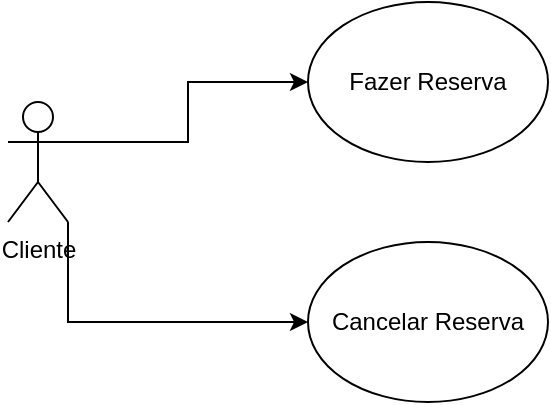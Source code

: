 <mxfile version="26.1.3" pages="5">
  <diagram name="Página-1" id="9FrSGExGUVzMsdCN9j4I">
    <mxGraphModel dx="1050" dy="557" grid="1" gridSize="10" guides="1" tooltips="1" connect="1" arrows="1" fold="1" page="1" pageScale="1" pageWidth="827" pageHeight="1169" math="0" shadow="0">
      <root>
        <mxCell id="0" />
        <mxCell id="1" parent="0" />
        <mxCell id="8HtGNMai3aZzCOLPq9Mz-9" style="edgeStyle=orthogonalEdgeStyle;rounded=0;orthogonalLoop=1;jettySize=auto;html=1;exitX=1;exitY=1;exitDx=0;exitDy=0;exitPerimeter=0;entryX=0;entryY=0.5;entryDx=0;entryDy=0;" edge="1" parent="1" source="8HtGNMai3aZzCOLPq9Mz-1" target="8HtGNMai3aZzCOLPq9Mz-4">
          <mxGeometry relative="1" as="geometry" />
        </mxCell>
        <mxCell id="8HtGNMai3aZzCOLPq9Mz-10" style="edgeStyle=orthogonalEdgeStyle;rounded=0;orthogonalLoop=1;jettySize=auto;html=1;exitX=1;exitY=0.333;exitDx=0;exitDy=0;exitPerimeter=0;entryX=0;entryY=0.5;entryDx=0;entryDy=0;" edge="1" parent="1" source="8HtGNMai3aZzCOLPq9Mz-1" target="8HtGNMai3aZzCOLPq9Mz-2">
          <mxGeometry relative="1" as="geometry" />
        </mxCell>
        <mxCell id="8HtGNMai3aZzCOLPq9Mz-1" value="Cliente&lt;div&gt;&lt;br&gt;&lt;/div&gt;" style="shape=umlActor;verticalLabelPosition=bottom;verticalAlign=top;html=1;outlineConnect=0;" vertex="1" parent="1">
          <mxGeometry x="50" y="200" width="30" height="60" as="geometry" />
        </mxCell>
        <mxCell id="8HtGNMai3aZzCOLPq9Mz-2" value="Fazer Reserva" style="ellipse;whiteSpace=wrap;html=1;" vertex="1" parent="1">
          <mxGeometry x="200" y="150" width="120" height="80" as="geometry" />
        </mxCell>
        <mxCell id="8HtGNMai3aZzCOLPq9Mz-4" value="Cancelar Reserva" style="ellipse;whiteSpace=wrap;html=1;" vertex="1" parent="1">
          <mxGeometry x="200" y="270" width="120" height="80" as="geometry" />
        </mxCell>
      </root>
    </mxGraphModel>
  </diagram>
  <diagram id="mRZeOKMliNjMao2ZcfI_" name="Página-2">
    <mxGraphModel dx="1050" dy="557" grid="1" gridSize="10" guides="1" tooltips="1" connect="1" arrows="1" fold="1" page="1" pageScale="1" pageWidth="827" pageHeight="1169" math="0" shadow="0">
      <root>
        <mxCell id="0" />
        <mxCell id="1" parent="0" />
        <mxCell id="qK0dxTyhT4rVOuuIRujE-1" value="Cliente" style="shape=umlActor;verticalLabelPosition=bottom;verticalAlign=top;html=1;outlineConnect=0;fillColor=#dae8fc;strokeColor=#6c8ebf;" vertex="1" parent="1">
          <mxGeometry x="80" y="210" width="40" height="80" as="geometry" />
        </mxCell>
        <mxCell id="qK0dxTyhT4rVOuuIRujE-2" value="&lt;font style=&quot;font-size: 16px;&quot;&gt;Checar Saldo&lt;/font&gt;" style="ellipse;whiteSpace=wrap;html=1;fillColor=#dae8fc;strokeColor=#6c8ebf;" vertex="1" parent="1">
          <mxGeometry x="260" y="90" width="120" height="60" as="geometry" />
        </mxCell>
        <mxCell id="qK0dxTyhT4rVOuuIRujE-3" value="&lt;font style=&quot;font-size: 15px;&quot;&gt;Depositar&lt;/font&gt;" style="ellipse;whiteSpace=wrap;html=1;fillColor=#dae8fc;strokeColor=#6c8ebf;" vertex="1" parent="1">
          <mxGeometry x="260" y="160" width="120" height="60" as="geometry" />
        </mxCell>
        <mxCell id="qK0dxTyhT4rVOuuIRujE-4" value="&lt;font style=&quot;font-size: 15px;&quot;&gt;Sacar&lt;/font&gt;" style="ellipse;whiteSpace=wrap;html=1;fillColor=#dae8fc;strokeColor=#6c8ebf;" vertex="1" parent="1">
          <mxGeometry x="260" y="230" width="120" height="60" as="geometry" />
        </mxCell>
        <mxCell id="qK0dxTyhT4rVOuuIRujE-5" value="&lt;font style=&quot;font-size: 15px;&quot;&gt;Transferir&lt;/font&gt;" style="ellipse;whiteSpace=wrap;html=1;fillColor=#dae8fc;strokeColor=#6c8ebf;" vertex="1" parent="1">
          <mxGeometry x="260" y="300" width="120" height="60" as="geometry" />
        </mxCell>
        <mxCell id="qK0dxTyhT4rVOuuIRujE-6" value="" style="endArrow=none;html=1;rounded=0;entryX=0.1;entryY=0.867;entryDx=0;entryDy=0;entryPerimeter=0;" edge="1" parent="1" target="qK0dxTyhT4rVOuuIRujE-2">
          <mxGeometry width="50" height="50" relative="1" as="geometry">
            <mxPoint x="130" y="240" as="sourcePoint" />
            <mxPoint x="240" y="170" as="targetPoint" />
          </mxGeometry>
        </mxCell>
        <mxCell id="qK0dxTyhT4rVOuuIRujE-7" value="" style="endArrow=none;html=1;rounded=0;entryX=-0.043;entryY=0.642;entryDx=0;entryDy=0;entryPerimeter=0;" edge="1" parent="1" target="qK0dxTyhT4rVOuuIRujE-3">
          <mxGeometry width="50" height="50" relative="1" as="geometry">
            <mxPoint x="130" y="250" as="sourcePoint" />
            <mxPoint x="240" y="230" as="targetPoint" />
          </mxGeometry>
        </mxCell>
        <mxCell id="qK0dxTyhT4rVOuuIRujE-8" value="" style="endArrow=none;html=1;rounded=0;entryX=-0.063;entryY=0.448;entryDx=0;entryDy=0;entryPerimeter=0;" edge="1" parent="1" target="qK0dxTyhT4rVOuuIRujE-4">
          <mxGeometry width="50" height="50" relative="1" as="geometry">
            <mxPoint x="130" y="260" as="sourcePoint" />
            <mxPoint x="180" y="210" as="targetPoint" />
          </mxGeometry>
        </mxCell>
        <mxCell id="qK0dxTyhT4rVOuuIRujE-9" value="" style="endArrow=none;html=1;rounded=0;entryX=0;entryY=0.333;entryDx=0;entryDy=0;entryPerimeter=0;" edge="1" parent="1" target="qK0dxTyhT4rVOuuIRujE-5">
          <mxGeometry width="50" height="50" relative="1" as="geometry">
            <mxPoint x="130" y="275" as="sourcePoint" />
            <mxPoint x="180" y="225" as="targetPoint" />
          </mxGeometry>
        </mxCell>
        <mxCell id="qK0dxTyhT4rVOuuIRujE-10" value="" style="endArrow=none;html=1;rounded=0;exitX=1.017;exitY=0.73;exitDx=0;exitDy=0;exitPerimeter=0;" edge="1" parent="1" source="qK0dxTyhT4rVOuuIRujE-2">
          <mxGeometry width="50" height="50" relative="1" as="geometry">
            <mxPoint x="450" y="340" as="sourcePoint" />
            <mxPoint x="520" y="310" as="targetPoint" />
          </mxGeometry>
        </mxCell>
        <mxCell id="qK0dxTyhT4rVOuuIRujE-11" value="Banco" style="shape=umlActor;verticalLabelPosition=bottom;verticalAlign=top;html=1;outlineConnect=0;fillColor=#dae8fc;strokeColor=#6c8ebf;" vertex="1" parent="1">
          <mxGeometry x="530" y="300" width="40" height="80" as="geometry" />
        </mxCell>
        <mxCell id="qK0dxTyhT4rVOuuIRujE-12" value="" style="endArrow=none;html=1;rounded=0;exitX=1.003;exitY=0.803;exitDx=0;exitDy=0;exitPerimeter=0;" edge="1" parent="1" source="qK0dxTyhT4rVOuuIRujE-3">
          <mxGeometry width="50" height="50" relative="1" as="geometry">
            <mxPoint x="410" y="320" as="sourcePoint" />
            <mxPoint x="520" y="320" as="targetPoint" />
          </mxGeometry>
        </mxCell>
        <mxCell id="qK0dxTyhT4rVOuuIRujE-13" value="" style="endArrow=none;html=1;rounded=0;exitX=1.03;exitY=0.677;exitDx=0;exitDy=0;exitPerimeter=0;" edge="1" parent="1" source="qK0dxTyhT4rVOuuIRujE-4">
          <mxGeometry width="50" height="50" relative="1" as="geometry">
            <mxPoint x="470" y="380" as="sourcePoint" />
            <mxPoint x="520" y="330" as="targetPoint" />
          </mxGeometry>
        </mxCell>
        <mxCell id="qK0dxTyhT4rVOuuIRujE-14" value="" style="endArrow=none;html=1;rounded=0;exitX=1.07;exitY=0.55;exitDx=0;exitDy=0;exitPerimeter=0;" edge="1" parent="1" source="qK0dxTyhT4rVOuuIRujE-5">
          <mxGeometry width="50" height="50" relative="1" as="geometry">
            <mxPoint x="410" y="320" as="sourcePoint" />
            <mxPoint x="520" y="340" as="targetPoint" />
          </mxGeometry>
        </mxCell>
        <mxCell id="qK0dxTyhT4rVOuuIRujE-15" value="&lt;font style=&quot;font-size: 15px;&quot;&gt;Manutenção&lt;/font&gt;" style="ellipse;whiteSpace=wrap;html=1;fillColor=#dae8fc;strokeColor=#6c8ebf;" vertex="1" parent="1">
          <mxGeometry x="260" y="400" width="120" height="60" as="geometry" />
        </mxCell>
        <mxCell id="qK0dxTyhT4rVOuuIRujE-16" value="&lt;font style=&quot;font-size: 15px;&quot;&gt;Reparo&lt;/font&gt;" style="ellipse;whiteSpace=wrap;html=1;fillColor=#dae8fc;strokeColor=#6c8ebf;" vertex="1" parent="1">
          <mxGeometry x="260" y="470" width="120" height="60" as="geometry" />
        </mxCell>
        <mxCell id="qK0dxTyhT4rVOuuIRujE-17" value="" style="endArrow=none;html=1;rounded=0;exitX=1.043;exitY=0.39;exitDx=0;exitDy=0;exitPerimeter=0;" edge="1" parent="1" source="qK0dxTyhT4rVOuuIRujE-15">
          <mxGeometry width="50" height="50" relative="1" as="geometry">
            <mxPoint x="400" y="410" as="sourcePoint" />
            <mxPoint x="520" y="350" as="targetPoint" />
          </mxGeometry>
        </mxCell>
        <mxCell id="qK0dxTyhT4rVOuuIRujE-18" value="" style="endArrow=none;html=1;rounded=0;exitX=1.037;exitY=0.317;exitDx=0;exitDy=0;exitPerimeter=0;" edge="1" parent="1" source="qK0dxTyhT4rVOuuIRujE-16">
          <mxGeometry width="50" height="50" relative="1" as="geometry">
            <mxPoint x="390" y="500" as="sourcePoint" />
            <mxPoint x="520" y="360" as="targetPoint" />
          </mxGeometry>
        </mxCell>
        <mxCell id="qK0dxTyhT4rVOuuIRujE-19" value="Técnico" style="shape=umlActor;verticalLabelPosition=bottom;verticalAlign=top;html=1;outlineConnect=0;fillColor=#dae8fc;strokeColor=#6c8ebf;" vertex="1" parent="1">
          <mxGeometry x="80" y="410" width="40" height="80" as="geometry" />
        </mxCell>
        <mxCell id="qK0dxTyhT4rVOuuIRujE-20" value="" style="endArrow=none;html=1;rounded=0;entryX=-0.03;entryY=0.657;entryDx=0;entryDy=0;entryPerimeter=0;" edge="1" parent="1" target="qK0dxTyhT4rVOuuIRujE-15">
          <mxGeometry width="50" height="50" relative="1" as="geometry">
            <mxPoint x="130" y="450" as="sourcePoint" />
            <mxPoint x="180" y="400" as="targetPoint" />
          </mxGeometry>
        </mxCell>
        <mxCell id="qK0dxTyhT4rVOuuIRujE-21" value="" style="endArrow=none;html=1;rounded=0;entryX=-0.037;entryY=0.317;entryDx=0;entryDy=0;entryPerimeter=0;" edge="1" parent="1" target="qK0dxTyhT4rVOuuIRujE-16">
          <mxGeometry width="50" height="50" relative="1" as="geometry">
            <mxPoint x="130" y="460" as="sourcePoint" />
            <mxPoint x="180" y="410" as="targetPoint" />
          </mxGeometry>
        </mxCell>
        <mxCell id="qK0dxTyhT4rVOuuIRujE-23" value="" style="rounded=0;whiteSpace=wrap;html=1;fillColor=none;" vertex="1" parent="1">
          <mxGeometry x="160" y="40" width="320" height="510" as="geometry" />
        </mxCell>
        <mxCell id="qK0dxTyhT4rVOuuIRujE-24" value="Sistema de Caixa Eletrônico" style="text;html=1;align=center;verticalAlign=middle;whiteSpace=wrap;rounded=0;fontSize=14;" vertex="1" parent="1">
          <mxGeometry x="220" y="40" width="200" height="30" as="geometry" />
        </mxCell>
      </root>
    </mxGraphModel>
  </diagram>
  <diagram id="rTdQq93VGSbdzRwb9qGO" name="Página-3">
    <mxGraphModel dx="1877" dy="2895" grid="1" gridSize="10" guides="1" tooltips="1" connect="1" arrows="1" fold="1" page="1" pageScale="1" pageWidth="827" pageHeight="1169" math="0" shadow="0">
      <root>
        <mxCell id="0" />
        <mxCell id="1" parent="0" />
        <mxCell id="icPS8NTpd52-NPd5R2-Y-1" value="Compra de Produtos" style="ellipse;whiteSpace=wrap;html=1;" parent="1" vertex="1">
          <mxGeometry x="220" y="-10" width="120" height="50" as="geometry" />
        </mxCell>
        <mxCell id="icPS8NTpd52-NPd5R2-Y-2" value="Lista/Dados de Clientes" style="ellipse;whiteSpace=wrap;html=1;" parent="1" vertex="1">
          <mxGeometry x="174" y="170" width="120" height="50" as="geometry" />
        </mxCell>
        <mxCell id="icPS8NTpd52-NPd5R2-Y-3" value="Consultar Registro de Vendas" style="ellipse;whiteSpace=wrap;html=1;" parent="1" vertex="1">
          <mxGeometry x="174" y="300" width="120" height="50" as="geometry" />
        </mxCell>
        <mxCell id="icPS8NTpd52-NPd5R2-Y-5" value="Fornecedores" style="ellipse;whiteSpace=wrap;html=1;" parent="1" vertex="1">
          <mxGeometry x="180" y="420" width="120" height="50" as="geometry" />
        </mxCell>
        <mxCell id="icPS8NTpd52-NPd5R2-Y-7" value="Cliente" style="shape=umlActor;verticalLabelPosition=bottom;verticalAlign=top;html=1;outlineConnect=0;" parent="1" vertex="1">
          <mxGeometry x="450" y="-120" width="30" height="60" as="geometry" />
        </mxCell>
        <mxCell id="icPS8NTpd52-NPd5R2-Y-8" value="Consultar Lista de Staff" style="ellipse;whiteSpace=wrap;html=1;" parent="1" vertex="1">
          <mxGeometry x="174" y="360" width="120" height="50" as="geometry" />
        </mxCell>
        <mxCell id="icPS8NTpd52-NPd5R2-Y-9" value="Atendente" style="shape=umlActor;verticalLabelPosition=bottom;verticalAlign=top;html=1;outlineConnect=0;" parent="1" vertex="1">
          <mxGeometry x="450" y="70" width="30" height="60" as="geometry" />
        </mxCell>
        <mxCell id="icPS8NTpd52-NPd5R2-Y-10" value="" style="endArrow=none;html=1;rounded=0;" parent="1" source="icPS8NTpd52-NPd5R2-Y-7" target="icPS8NTpd52-NPd5R2-Y-1" edge="1">
          <mxGeometry width="50" height="50" relative="1" as="geometry">
            <mxPoint x="380" y="320" as="sourcePoint" />
            <mxPoint x="430" y="270" as="targetPoint" />
          </mxGeometry>
        </mxCell>
        <mxCell id="icPS8NTpd52-NPd5R2-Y-11" value="" style="endArrow=none;html=1;rounded=0;" parent="1" source="icPS8NTpd52-NPd5R2-Y-2" target="icPS8NTpd52-NPd5R2-Y-9" edge="1">
          <mxGeometry width="50" height="50" relative="1" as="geometry">
            <mxPoint x="380" y="320" as="sourcePoint" />
            <mxPoint x="430" y="270" as="targetPoint" />
          </mxGeometry>
        </mxCell>
        <mxCell id="icPS8NTpd52-NPd5R2-Y-13" value="" style="endArrow=none;html=1;rounded=0;" parent="1" source="icPS8NTpd52-NPd5R2-Y-4" target="icPS8NTpd52-NPd5R2-Y-9" edge="1">
          <mxGeometry width="50" height="50" relative="1" as="geometry">
            <mxPoint x="380" y="320" as="sourcePoint" />
            <mxPoint x="320" y="230" as="targetPoint" />
          </mxGeometry>
        </mxCell>
        <mxCell id="icPS8NTpd52-NPd5R2-Y-15" value="Administrador" style="shape=umlActor;verticalLabelPosition=bottom;verticalAlign=top;html=1;outlineConnect=0;" parent="1" vertex="1">
          <mxGeometry x="20" y="370" width="30" height="60" as="geometry" />
        </mxCell>
        <mxCell id="icPS8NTpd52-NPd5R2-Y-17" value="" style="endArrow=none;html=1;rounded=0;" parent="1" source="icPS8NTpd52-NPd5R2-Y-4" target="icPS8NTpd52-NPd5R2-Y-15" edge="1">
          <mxGeometry width="50" height="50" relative="1" as="geometry">
            <mxPoint x="380" y="320" as="sourcePoint" />
            <mxPoint x="430" y="270" as="targetPoint" />
          </mxGeometry>
        </mxCell>
        <mxCell id="icPS8NTpd52-NPd5R2-Y-18" value="" style="endArrow=none;html=1;rounded=0;" parent="1" source="icPS8NTpd52-NPd5R2-Y-4" target="icPS8NTpd52-NPd5R2-Y-15" edge="1">
          <mxGeometry width="50" height="50" relative="1" as="geometry">
            <mxPoint x="380" y="320" as="sourcePoint" />
            <mxPoint x="430" y="270" as="targetPoint" />
          </mxGeometry>
        </mxCell>
        <mxCell id="icPS8NTpd52-NPd5R2-Y-19" value="" style="endArrow=none;html=1;rounded=0;" parent="1" source="icPS8NTpd52-NPd5R2-Y-3" target="icPS8NTpd52-NPd5R2-Y-15" edge="1">
          <mxGeometry width="50" height="50" relative="1" as="geometry">
            <mxPoint x="380" y="320" as="sourcePoint" />
            <mxPoint x="430" y="270" as="targetPoint" />
          </mxGeometry>
        </mxCell>
        <mxCell id="icPS8NTpd52-NPd5R2-Y-20" value="" style="endArrow=none;html=1;rounded=0;" parent="1" source="icPS8NTpd52-NPd5R2-Y-8" target="icPS8NTpd52-NPd5R2-Y-15" edge="1">
          <mxGeometry width="50" height="50" relative="1" as="geometry">
            <mxPoint x="380" y="320" as="sourcePoint" />
            <mxPoint x="430" y="270" as="targetPoint" />
          </mxGeometry>
        </mxCell>
        <mxCell id="icPS8NTpd52-NPd5R2-Y-21" value="" style="endArrow=none;html=1;rounded=0;" parent="1" source="icPS8NTpd52-NPd5R2-Y-5" target="icPS8NTpd52-NPd5R2-Y-15" edge="1">
          <mxGeometry width="50" height="50" relative="1" as="geometry">
            <mxPoint x="380" y="320" as="sourcePoint" />
            <mxPoint x="430" y="270" as="targetPoint" />
          </mxGeometry>
        </mxCell>
        <mxCell id="icPS8NTpd52-NPd5R2-Y-22" value="Histórico de Entrada/Saída" style="ellipse;whiteSpace=wrap;html=1;" parent="1" vertex="1">
          <mxGeometry x="180" y="480" width="120" height="50" as="geometry" />
        </mxCell>
        <mxCell id="icPS8NTpd52-NPd5R2-Y-23" value="" style="endArrow=none;html=1;rounded=0;" parent="1" source="icPS8NTpd52-NPd5R2-Y-22" target="icPS8NTpd52-NPd5R2-Y-15" edge="1">
          <mxGeometry width="50" height="50" relative="1" as="geometry">
            <mxPoint x="380" y="320" as="sourcePoint" />
            <mxPoint x="430" y="270" as="targetPoint" />
          </mxGeometry>
        </mxCell>
        <mxCell id="icPS8NTpd52-NPd5R2-Y-24" value="" style="endArrow=none;html=1;rounded=0;" parent="1" source="icPS8NTpd52-NPd5R2-Y-3" target="icPS8NTpd52-NPd5R2-Y-9" edge="1">
          <mxGeometry width="50" height="50" relative="1" as="geometry">
            <mxPoint x="380" y="320" as="sourcePoint" />
            <mxPoint x="430" y="270" as="targetPoint" />
          </mxGeometry>
        </mxCell>
        <mxCell id="icPS8NTpd52-NPd5R2-Y-25" value="Gerente" style="shape=umlActor;verticalLabelPosition=bottom;verticalAlign=top;html=1;outlineConnect=0;" parent="1" vertex="1">
          <mxGeometry x="500" y="370" width="30" height="60" as="geometry" />
        </mxCell>
        <mxCell id="icPS8NTpd52-NPd5R2-Y-26" value="Consultar Saldos" style="ellipse;whiteSpace=wrap;html=1;" parent="1" vertex="1">
          <mxGeometry x="180" y="540" width="120" height="50" as="geometry" />
        </mxCell>
        <mxCell id="icPS8NTpd52-NPd5R2-Y-27" value="" style="endArrow=none;html=1;rounded=0;" parent="1" source="icPS8NTpd52-NPd5R2-Y-26" target="icPS8NTpd52-NPd5R2-Y-15" edge="1">
          <mxGeometry width="50" height="50" relative="1" as="geometry">
            <mxPoint x="380" y="470" as="sourcePoint" />
            <mxPoint x="430" y="420" as="targetPoint" />
          </mxGeometry>
        </mxCell>
        <mxCell id="icPS8NTpd52-NPd5R2-Y-28" value="" style="endArrow=none;html=1;rounded=0;" parent="1" source="icPS8NTpd52-NPd5R2-Y-26" target="icPS8NTpd52-NPd5R2-Y-25" edge="1">
          <mxGeometry width="50" height="50" relative="1" as="geometry">
            <mxPoint x="380" y="470" as="sourcePoint" />
            <mxPoint x="430" y="420" as="targetPoint" />
          </mxGeometry>
        </mxCell>
        <mxCell id="icPS8NTpd52-NPd5R2-Y-29" value="" style="endArrow=none;html=1;rounded=0;" parent="1" source="icPS8NTpd52-NPd5R2-Y-22" target="icPS8NTpd52-NPd5R2-Y-25" edge="1">
          <mxGeometry width="50" height="50" relative="1" as="geometry">
            <mxPoint x="380" y="470" as="sourcePoint" />
            <mxPoint x="430" y="420" as="targetPoint" />
          </mxGeometry>
        </mxCell>
        <mxCell id="icPS8NTpd52-NPd5R2-Y-30" value="" style="endArrow=none;html=1;rounded=0;" parent="1" source="icPS8NTpd52-NPd5R2-Y-5" target="icPS8NTpd52-NPd5R2-Y-25" edge="1">
          <mxGeometry width="50" height="50" relative="1" as="geometry">
            <mxPoint x="380" y="470" as="sourcePoint" />
            <mxPoint x="430" y="420" as="targetPoint" />
          </mxGeometry>
        </mxCell>
        <mxCell id="icPS8NTpd52-NPd5R2-Y-31" value="" style="endArrow=none;html=1;rounded=0;" parent="1" source="icPS8NTpd52-NPd5R2-Y-8" target="icPS8NTpd52-NPd5R2-Y-25" edge="1">
          <mxGeometry width="50" height="50" relative="1" as="geometry">
            <mxPoint x="380" y="470" as="sourcePoint" />
            <mxPoint x="430" y="420" as="targetPoint" />
          </mxGeometry>
        </mxCell>
        <mxCell id="icPS8NTpd52-NPd5R2-Y-32" value="" style="endArrow=none;html=1;rounded=0;" parent="1" source="icPS8NTpd52-NPd5R2-Y-3" target="icPS8NTpd52-NPd5R2-Y-25" edge="1">
          <mxGeometry width="50" height="50" relative="1" as="geometry">
            <mxPoint x="380" y="470" as="sourcePoint" />
            <mxPoint x="430" y="420" as="targetPoint" />
          </mxGeometry>
        </mxCell>
        <mxCell id="icPS8NTpd52-NPd5R2-Y-33" value="" style="endArrow=none;html=1;rounded=0;" parent="1" source="icPS8NTpd52-NPd5R2-Y-4" target="icPS8NTpd52-NPd5R2-Y-25" edge="1">
          <mxGeometry width="50" height="50" relative="1" as="geometry">
            <mxPoint x="380" y="470" as="sourcePoint" />
            <mxPoint x="430" y="420" as="targetPoint" />
          </mxGeometry>
        </mxCell>
        <mxCell id="icPS8NTpd52-NPd5R2-Y-34" value="" style="endArrow=none;html=1;rounded=0;" parent="1" source="icPS8NTpd52-NPd5R2-Y-2" target="icPS8NTpd52-NPd5R2-Y-25" edge="1">
          <mxGeometry width="50" height="50" relative="1" as="geometry">
            <mxPoint x="380" y="470" as="sourcePoint" />
            <mxPoint x="430" y="420" as="targetPoint" />
          </mxGeometry>
        </mxCell>
        <mxCell id="icPS8NTpd52-NPd5R2-Y-35" value="Gerar Relatório" style="ellipse;whiteSpace=wrap;html=1;" parent="1" vertex="1">
          <mxGeometry x="670" y="535" width="120" height="50" as="geometry" />
        </mxCell>
        <mxCell id="icPS8NTpd52-NPd5R2-Y-36" value="" style="endArrow=none;html=1;rounded=0;" parent="1" source="icPS8NTpd52-NPd5R2-Y-35" target="icPS8NTpd52-NPd5R2-Y-25" edge="1">
          <mxGeometry width="50" height="50" relative="1" as="geometry">
            <mxPoint x="380" y="460" as="sourcePoint" />
            <mxPoint x="430" y="410" as="targetPoint" />
          </mxGeometry>
        </mxCell>
        <mxCell id="icPS8NTpd52-NPd5R2-Y-37" value="Requisição à Administração" style="ellipse;whiteSpace=wrap;html=1;" parent="1" vertex="1">
          <mxGeometry x="680" y="200" width="120" height="50" as="geometry" />
        </mxCell>
        <mxCell id="icPS8NTpd52-NPd5R2-Y-38" value="" style="endArrow=none;html=1;rounded=0;" parent="1" source="icPS8NTpd52-NPd5R2-Y-25" target="icPS8NTpd52-NPd5R2-Y-37" edge="1">
          <mxGeometry width="50" height="50" relative="1" as="geometry">
            <mxPoint x="380" y="380" as="sourcePoint" />
            <mxPoint x="430" y="330" as="targetPoint" />
          </mxGeometry>
        </mxCell>
        <mxCell id="icPS8NTpd52-NPd5R2-Y-39" value="" style="endArrow=none;html=1;rounded=0;" parent="1" source="icPS8NTpd52-NPd5R2-Y-9" target="icPS8NTpd52-NPd5R2-Y-37" edge="1">
          <mxGeometry width="50" height="50" relative="1" as="geometry">
            <mxPoint x="380" y="380" as="sourcePoint" />
            <mxPoint x="430" y="330" as="targetPoint" />
          </mxGeometry>
        </mxCell>
        <mxCell id="icPS8NTpd52-NPd5R2-Y-40" value="Gerar Declarações Financeiras" style="ellipse;whiteSpace=wrap;html=1;" parent="1" vertex="1">
          <mxGeometry x="680" y="470" width="120" height="50" as="geometry" />
        </mxCell>
        <mxCell id="icPS8NTpd52-NPd5R2-Y-43" value="Contador" style="shape=umlActor;verticalLabelPosition=bottom;verticalAlign=top;html=1;outlineConnect=0;" parent="1" vertex="1">
          <mxGeometry x="500" y="470" width="30" height="60" as="geometry" />
        </mxCell>
        <mxCell id="icPS8NTpd52-NPd5R2-Y-44" value="" style="endArrow=none;html=1;rounded=0;" parent="1" source="icPS8NTpd52-NPd5R2-Y-43" target="icPS8NTpd52-NPd5R2-Y-40" edge="1">
          <mxGeometry width="50" height="50" relative="1" as="geometry">
            <mxPoint x="420" y="410" as="sourcePoint" />
            <mxPoint x="470" y="360" as="targetPoint" />
          </mxGeometry>
        </mxCell>
        <mxCell id="icPS8NTpd52-NPd5R2-Y-45" value="" style="endArrow=none;html=1;rounded=0;" parent="1" source="icPS8NTpd52-NPd5R2-Y-43" target="icPS8NTpd52-NPd5R2-Y-26" edge="1">
          <mxGeometry width="50" height="50" relative="1" as="geometry">
            <mxPoint x="420" y="410" as="sourcePoint" />
            <mxPoint x="470" y="360" as="targetPoint" />
          </mxGeometry>
        </mxCell>
        <mxCell id="icPS8NTpd52-NPd5R2-Y-46" value="" style="endArrow=none;html=1;rounded=0;" parent="1" source="icPS8NTpd52-NPd5R2-Y-35" target="icPS8NTpd52-NPd5R2-Y-43" edge="1">
          <mxGeometry width="50" height="50" relative="1" as="geometry">
            <mxPoint x="420" y="410" as="sourcePoint" />
            <mxPoint x="470" y="360" as="targetPoint" />
          </mxGeometry>
        </mxCell>
        <mxCell id="icPS8NTpd52-NPd5R2-Y-47" value="" style="endArrow=none;html=1;rounded=0;" parent="1" source="icPS8NTpd52-NPd5R2-Y-43" target="icPS8NTpd52-NPd5R2-Y-22" edge="1">
          <mxGeometry width="50" height="50" relative="1" as="geometry">
            <mxPoint x="420" y="410" as="sourcePoint" />
            <mxPoint x="470" y="360" as="targetPoint" />
          </mxGeometry>
        </mxCell>
        <mxCell id="icPS8NTpd52-NPd5R2-Y-48" value="Registro de despesas Administrativas/Comerciais" style="ellipse;whiteSpace=wrap;html=1;" parent="1" vertex="1">
          <mxGeometry x="154" y="620" width="160" height="60" as="geometry" />
        </mxCell>
        <mxCell id="icPS8NTpd52-NPd5R2-Y-49" value="" style="endArrow=none;html=1;rounded=0;" parent="1" source="icPS8NTpd52-NPd5R2-Y-48" target="icPS8NTpd52-NPd5R2-Y-25" edge="1">
          <mxGeometry width="50" height="50" relative="1" as="geometry">
            <mxPoint x="420" y="410" as="sourcePoint" />
            <mxPoint x="470" y="360" as="targetPoint" />
          </mxGeometry>
        </mxCell>
        <mxCell id="icPS8NTpd52-NPd5R2-Y-50" value="" style="endArrow=none;html=1;rounded=0;" parent="1" source="icPS8NTpd52-NPd5R2-Y-43" target="icPS8NTpd52-NPd5R2-Y-48" edge="1">
          <mxGeometry width="50" height="50" relative="1" as="geometry">
            <mxPoint x="520" y="630" as="sourcePoint" />
            <mxPoint x="640" y="540" as="targetPoint" />
          </mxGeometry>
        </mxCell>
        <mxCell id="icPS8NTpd52-NPd5R2-Y-51" value="" style="endArrow=none;html=1;rounded=0;" parent="1" source="icPS8NTpd52-NPd5R2-Y-48" target="icPS8NTpd52-NPd5R2-Y-15" edge="1">
          <mxGeometry width="50" height="50" relative="1" as="geometry">
            <mxPoint x="420" y="410" as="sourcePoint" />
            <mxPoint x="470" y="360" as="targetPoint" />
          </mxGeometry>
        </mxCell>
        <mxCell id="icPS8NTpd52-NPd5R2-Y-52" value="Registro de Receita Médica" style="ellipse;whiteSpace=wrap;html=1;" parent="1" vertex="1">
          <mxGeometry x="550" y="-10" width="120" height="50" as="geometry" />
        </mxCell>
        <mxCell id="icPS8NTpd52-NPd5R2-Y-53" value="" style="endArrow=none;html=1;rounded=0;" parent="1" source="icPS8NTpd52-NPd5R2-Y-9" target="icPS8NTpd52-NPd5R2-Y-52" edge="1">
          <mxGeometry width="50" height="50" relative="1" as="geometry">
            <mxPoint x="420" y="130" as="sourcePoint" />
            <mxPoint x="470" y="80" as="targetPoint" />
          </mxGeometry>
        </mxCell>
        <mxCell id="icPS8NTpd52-NPd5R2-Y-54" value="" style="endArrow=none;html=1;rounded=0;" parent="1" source="icPS8NTpd52-NPd5R2-Y-52" target="icPS8NTpd52-NPd5R2-Y-7" edge="1">
          <mxGeometry width="50" height="50" relative="1" as="geometry">
            <mxPoint x="420" y="210" as="sourcePoint" />
            <mxPoint x="470" y="160" as="targetPoint" />
          </mxGeometry>
        </mxCell>
        <mxCell id="icPS8NTpd52-NPd5R2-Y-56" value="" style="endArrow=none;html=1;rounded=0;" parent="1" source="icPS8NTpd52-NPd5R2-Y-43" target="icPS8NTpd52-NPd5R2-Y-37" edge="1">
          <mxGeometry width="50" height="50" relative="1" as="geometry">
            <mxPoint x="450" y="470" as="sourcePoint" />
            <mxPoint x="500" y="420" as="targetPoint" />
          </mxGeometry>
        </mxCell>
        <mxCell id="icPS8NTpd52-NPd5R2-Y-4" value="Consultar Estoque" style="ellipse;whiteSpace=wrap;html=1;" parent="1" vertex="1">
          <mxGeometry x="170" y="240" width="120" height="50" as="geometry" />
        </mxCell>
        <mxCell id="icPS8NTpd52-NPd5R2-Y-58" value="Requisição à Gerencia" style="ellipse;whiteSpace=wrap;html=1;" parent="1" vertex="1">
          <mxGeometry x="50" y="210" width="120" height="50" as="geometry" />
        </mxCell>
        <mxCell id="icPS8NTpd52-NPd5R2-Y-59" value="" style="endArrow=none;html=1;rounded=0;" parent="1" source="icPS8NTpd52-NPd5R2-Y-58" target="icPS8NTpd52-NPd5R2-Y-15" edge="1">
          <mxGeometry width="50" height="50" relative="1" as="geometry">
            <mxPoint x="380" y="440" as="sourcePoint" />
            <mxPoint x="430" y="390" as="targetPoint" />
          </mxGeometry>
        </mxCell>
        <mxCell id="icPS8NTpd52-NPd5R2-Y-60" value="" style="endArrow=none;html=1;rounded=0;" parent="1" source="icPS8NTpd52-NPd5R2-Y-61" target="icPS8NTpd52-NPd5R2-Y-7" edge="1">
          <mxGeometry width="50" height="50" relative="1" as="geometry">
            <mxPoint x="480" y="-20" as="sourcePoint" />
            <mxPoint x="530" y="-70" as="targetPoint" />
          </mxGeometry>
        </mxCell>
        <mxCell id="icPS8NTpd52-NPd5R2-Y-61" value="Registro de Cliente" style="ellipse;whiteSpace=wrap;html=1;" parent="1" vertex="1">
          <mxGeometry x="405" y="-10" width="120" height="50" as="geometry" />
        </mxCell>
        <mxCell id="icPS8NTpd52-NPd5R2-Y-62" value="" style="endArrow=none;html=1;rounded=0;" parent="1" source="icPS8NTpd52-NPd5R2-Y-9" target="icPS8NTpd52-NPd5R2-Y-61" edge="1">
          <mxGeometry width="50" height="50" relative="1" as="geometry">
            <mxPoint x="470" y="60" as="sourcePoint" />
            <mxPoint x="520" y="10" as="targetPoint" />
          </mxGeometry>
        </mxCell>
        <mxCell id="icPS8NTpd52-NPd5R2-Y-63" value="Cliente" style="swimlane;fontStyle=1;align=center;verticalAlign=top;childLayout=stackLayout;horizontal=1;startSize=26;horizontalStack=0;resizeParent=1;resizeParentMax=0;resizeLast=0;collapsible=1;marginBottom=0;whiteSpace=wrap;html=1;" parent="1" vertex="1">
          <mxGeometry x="-380" y="-350" width="190" height="220" as="geometry" />
        </mxCell>
        <mxCell id="icPS8NTpd52-NPd5R2-Y-64" value="+ Nome: String&lt;div&gt;+ CPF: String&lt;/div&gt;&lt;div&gt;+ Email: String&lt;/div&gt;&lt;div&gt;+ Idade: Integer&lt;/div&gt;&lt;div&gt;+ Histórico String&lt;/div&gt;" style="text;strokeColor=none;fillColor=none;align=left;verticalAlign=top;spacingLeft=4;spacingRight=4;overflow=hidden;rotatable=0;points=[[0,0.5],[1,0.5]];portConstraint=eastwest;whiteSpace=wrap;html=1;" parent="icPS8NTpd52-NPd5R2-Y-63" vertex="1">
          <mxGeometry y="26" width="190" height="84" as="geometry" />
        </mxCell>
        <mxCell id="icPS8NTpd52-NPd5R2-Y-65" value="" style="line;strokeWidth=1;fillColor=none;align=left;verticalAlign=middle;spacingTop=-1;spacingLeft=3;spacingRight=3;rotatable=0;labelPosition=right;points=[];portConstraint=eastwest;strokeColor=inherit;" parent="icPS8NTpd52-NPd5R2-Y-63" vertex="1">
          <mxGeometry y="110" width="190" height="8" as="geometry" />
        </mxCell>
        <mxCell id="icPS8NTpd52-NPd5R2-Y-66" value="+ Registrar_Cliente&lt;div&gt;+ Consultar_Conta&lt;/div&gt;&lt;div&gt;+ Excluir_Conta&lt;/div&gt;&lt;div&gt;+ Editar_Contas&lt;/div&gt;&lt;div&gt;+ Registrar_Receita_Médica&lt;/div&gt;&lt;div&gt;+ Compra_de_Produto&lt;/div&gt;" style="text;strokeColor=none;fillColor=none;align=left;verticalAlign=top;spacingLeft=4;spacingRight=4;overflow=hidden;rotatable=0;points=[[0,0.5],[1,0.5]];portConstraint=eastwest;whiteSpace=wrap;html=1;" parent="icPS8NTpd52-NPd5R2-Y-63" vertex="1">
          <mxGeometry y="118" width="190" height="102" as="geometry" />
        </mxCell>
        <mxCell id="icPS8NTpd52-NPd5R2-Y-67" value="Requisição à Gerencia" style="ellipse;whiteSpace=wrap;html=1;" parent="1" vertex="1">
          <mxGeometry x="560" y="75" width="120" height="50" as="geometry" />
        </mxCell>
        <mxCell id="icPS8NTpd52-NPd5R2-Y-68" value="" style="endArrow=none;html=1;rounded=0;" parent="1" source="icPS8NTpd52-NPd5R2-Y-9" target="icPS8NTpd52-NPd5R2-Y-67" edge="1">
          <mxGeometry width="50" height="50" relative="1" as="geometry">
            <mxPoint x="480" y="320" as="sourcePoint" />
            <mxPoint x="530" y="270" as="targetPoint" />
          </mxGeometry>
        </mxCell>
        <mxCell id="icPS8NTpd52-NPd5R2-Y-69" value="Editar Conta" style="ellipse;whiteSpace=wrap;html=1;" parent="1" vertex="1">
          <mxGeometry x="560" y="-90" width="120" height="50" as="geometry" />
        </mxCell>
        <mxCell id="icPS8NTpd52-NPd5R2-Y-72" value="Excluir Conta" style="ellipse;whiteSpace=wrap;html=1;" parent="1" vertex="1">
          <mxGeometry x="560" y="-150" width="120" height="50" as="geometry" />
        </mxCell>
        <mxCell id="icPS8NTpd52-NPd5R2-Y-73" value="Consultar Conta" style="ellipse;whiteSpace=wrap;html=1;" parent="1" vertex="1">
          <mxGeometry x="560" y="-210" width="120" height="50" as="geometry" />
        </mxCell>
        <mxCell id="icPS8NTpd52-NPd5R2-Y-74" value="Registrar Produto" style="ellipse;whiteSpace=wrap;html=1;" parent="1" vertex="1">
          <mxGeometry x="670" y="130" width="120" height="50" as="geometry" />
        </mxCell>
        <mxCell id="icPS8NTpd52-NPd5R2-Y-75" value="" style="endArrow=none;html=1;rounded=0;" parent="1" source="icPS8NTpd52-NPd5R2-Y-74" target="icPS8NTpd52-NPd5R2-Y-25" edge="1">
          <mxGeometry width="50" height="50" relative="1" as="geometry">
            <mxPoint x="420" y="330" as="sourcePoint" />
            <mxPoint x="530" y="410" as="targetPoint" />
          </mxGeometry>
        </mxCell>
        <mxCell id="icPS8NTpd52-NPd5R2-Y-76" value="Registrar Entrada de Produto" style="ellipse;whiteSpace=wrap;html=1;" parent="1" vertex="1">
          <mxGeometry x="220" y="50" width="120" height="50" as="geometry" />
        </mxCell>
        <mxCell id="icPS8NTpd52-NPd5R2-Y-77" value="" style="endArrow=none;html=1;rounded=0;" parent="1" source="icPS8NTpd52-NPd5R2-Y-76" target="icPS8NTpd52-NPd5R2-Y-9" edge="1">
          <mxGeometry width="50" height="50" relative="1" as="geometry">
            <mxPoint x="420" y="180" as="sourcePoint" />
            <mxPoint x="470" y="130" as="targetPoint" />
          </mxGeometry>
        </mxCell>
        <mxCell id="icPS8NTpd52-NPd5R2-Y-78" value="" style="endArrow=none;html=1;rounded=0;" parent="1" source="icPS8NTpd52-NPd5R2-Y-69" target="icPS8NTpd52-NPd5R2-Y-7" edge="1">
          <mxGeometry width="50" height="50" relative="1" as="geometry">
            <mxPoint x="420" y="80" as="sourcePoint" />
            <mxPoint x="470" y="30" as="targetPoint" />
          </mxGeometry>
        </mxCell>
        <mxCell id="icPS8NTpd52-NPd5R2-Y-79" value="" style="endArrow=none;html=1;rounded=0;" parent="1" source="icPS8NTpd52-NPd5R2-Y-7" target="icPS8NTpd52-NPd5R2-Y-72" edge="1">
          <mxGeometry width="50" height="50" relative="1" as="geometry">
            <mxPoint x="420" y="80" as="sourcePoint" />
            <mxPoint x="470" y="30" as="targetPoint" />
          </mxGeometry>
        </mxCell>
        <mxCell id="icPS8NTpd52-NPd5R2-Y-80" value="" style="endArrow=none;html=1;rounded=0;" parent="1" source="icPS8NTpd52-NPd5R2-Y-7" target="icPS8NTpd52-NPd5R2-Y-73" edge="1">
          <mxGeometry width="50" height="50" relative="1" as="geometry">
            <mxPoint x="420" y="80" as="sourcePoint" />
            <mxPoint x="470" y="30" as="targetPoint" />
          </mxGeometry>
        </mxCell>
        <mxCell id="icPS8NTpd52-NPd5R2-Y-82" value="Registrar Diminuição de Staff" style="ellipse;whiteSpace=wrap;html=1;" parent="1" vertex="1">
          <mxGeometry x="780" y="400" width="120" height="50" as="geometry" />
        </mxCell>
        <mxCell id="icPS8NTpd52-NPd5R2-Y-83" value="Registrar Aumento de Staff" style="ellipse;whiteSpace=wrap;html=1;" parent="1" vertex="1">
          <mxGeometry x="780" y="280" width="120" height="50" as="geometry" />
        </mxCell>
        <mxCell id="icPS8NTpd52-NPd5R2-Y-84" value="Alterar Cargo de Staff" style="ellipse;whiteSpace=wrap;html=1;" parent="1" vertex="1">
          <mxGeometry x="780" y="340" width="120" height="50" as="geometry" />
        </mxCell>
        <mxCell id="icPS8NTpd52-NPd5R2-Y-85" value="" style="endArrow=none;html=1;rounded=0;" parent="1" source="icPS8NTpd52-NPd5R2-Y-25" target="icPS8NTpd52-NPd5R2-Y-83" edge="1">
          <mxGeometry width="50" height="50" relative="1" as="geometry">
            <mxPoint x="460" y="350" as="sourcePoint" />
            <mxPoint x="510" y="300" as="targetPoint" />
          </mxGeometry>
        </mxCell>
        <mxCell id="icPS8NTpd52-NPd5R2-Y-86" value="" style="endArrow=none;html=1;rounded=0;" parent="1" source="icPS8NTpd52-NPd5R2-Y-25" target="icPS8NTpd52-NPd5R2-Y-84" edge="1">
          <mxGeometry width="50" height="50" relative="1" as="geometry">
            <mxPoint x="460" y="350" as="sourcePoint" />
            <mxPoint x="510" y="300" as="targetPoint" />
          </mxGeometry>
        </mxCell>
        <mxCell id="icPS8NTpd52-NPd5R2-Y-87" value="" style="endArrow=none;html=1;rounded=0;" parent="1" source="icPS8NTpd52-NPd5R2-Y-25" target="icPS8NTpd52-NPd5R2-Y-82" edge="1">
          <mxGeometry width="50" height="50" relative="1" as="geometry">
            <mxPoint x="460" y="350" as="sourcePoint" />
            <mxPoint x="510" y="300" as="targetPoint" />
          </mxGeometry>
        </mxCell>
        <mxCell id="icPS8NTpd52-NPd5R2-Y-88" value="Staff" style="swimlane;fontStyle=1;align=center;verticalAlign=top;childLayout=stackLayout;horizontal=1;startSize=26;horizontalStack=0;resizeParent=1;resizeParentMax=0;resizeLast=0;collapsible=1;marginBottom=0;whiteSpace=wrap;html=1;" parent="1" vertex="1">
          <mxGeometry x="-65" y="-360" width="200" height="128" as="geometry" />
        </mxCell>
        <mxCell id="icPS8NTpd52-NPd5R2-Y-89" value="+ Nome: String&lt;div&gt;+ Cargo: String&lt;/div&gt;&lt;div&gt;+ Idade: Integer&lt;/div&gt;&lt;div&gt;+ Tempo_de_Serviço: Integer&lt;/div&gt;&lt;div&gt;+ Salário: Integer&lt;/div&gt;&lt;div&gt;+ Horário: Integer&lt;/div&gt;" style="text;strokeColor=none;fillColor=none;align=left;verticalAlign=top;spacingLeft=4;spacingRight=4;overflow=hidden;rotatable=0;points=[[0,0.5],[1,0.5]];portConstraint=eastwest;whiteSpace=wrap;html=1;" parent="icPS8NTpd52-NPd5R2-Y-88" vertex="1">
          <mxGeometry y="26" width="200" height="94" as="geometry" />
        </mxCell>
        <mxCell id="icPS8NTpd52-NPd5R2-Y-90" value="" style="line;strokeWidth=1;fillColor=none;align=left;verticalAlign=middle;spacingTop=-1;spacingLeft=3;spacingRight=3;rotatable=0;labelPosition=right;points=[];portConstraint=eastwest;strokeColor=inherit;" parent="icPS8NTpd52-NPd5R2-Y-88" vertex="1">
          <mxGeometry y="120" width="200" height="8" as="geometry" />
        </mxCell>
        <mxCell id="icPS8NTpd52-NPd5R2-Y-92" value="Atendente" style="swimlane;fontStyle=1;align=center;verticalAlign=top;childLayout=stackLayout;horizontal=1;startSize=26;horizontalStack=0;resizeParent=1;resizeParentMax=0;resizeLast=0;collapsible=1;marginBottom=0;whiteSpace=wrap;html=1;" parent="1" vertex="1">
          <mxGeometry x="-65" y="-207" width="230" height="164" as="geometry" />
        </mxCell>
        <mxCell id="icPS8NTpd52-NPd5R2-Y-94" value="" style="line;strokeWidth=1;fillColor=none;align=left;verticalAlign=middle;spacingTop=-1;spacingLeft=3;spacingRight=3;rotatable=0;labelPosition=right;points=[];portConstraint=eastwest;strokeColor=inherit;" parent="icPS8NTpd52-NPd5R2-Y-92" vertex="1">
          <mxGeometry y="26" width="230" height="8" as="geometry" />
        </mxCell>
        <mxCell id="icPS8NTpd52-NPd5R2-Y-95" value="+ Registrar_Entrade/Saída_de_Produto&lt;div&gt;+ Gerar Receita&lt;/div&gt;&lt;div&gt;+ Requisição_à_Gerencia&lt;/div&gt;&lt;div&gt;+ Lista/Dados_de_Clientes&lt;/div&gt;&lt;div&gt;+ Registro_de_Receita_Médica&lt;/div&gt;&lt;div&gt;+ Requisição_à_Administração&lt;/div&gt;&lt;div&gt;+ Consultar_Estoque&lt;/div&gt;&lt;div&gt;+ Consultar_Registro_de_Vendas&lt;/div&gt;" style="text;strokeColor=none;fillColor=none;align=left;verticalAlign=top;spacingLeft=4;spacingRight=4;overflow=hidden;rotatable=0;points=[[0,0.5],[1,0.5]];portConstraint=eastwest;whiteSpace=wrap;html=1;" parent="icPS8NTpd52-NPd5R2-Y-92" vertex="1">
          <mxGeometry y="34" width="230" height="130" as="geometry" />
        </mxCell>
        <mxCell id="FRZ8J7bqUd4oDaYcFOwZ-2" value="Registrar Saída de Produto" style="ellipse;whiteSpace=wrap;html=1;" vertex="1" parent="1">
          <mxGeometry x="190" y="110" width="120" height="50" as="geometry" />
        </mxCell>
        <mxCell id="FRZ8J7bqUd4oDaYcFOwZ-3" value="" style="endArrow=none;html=1;rounded=0;" edge="1" parent="1" source="FRZ8J7bqUd4oDaYcFOwZ-2" target="icPS8NTpd52-NPd5R2-Y-9">
          <mxGeometry width="50" height="50" relative="1" as="geometry">
            <mxPoint x="300" y="50" as="sourcePoint" />
            <mxPoint x="350" as="targetPoint" />
          </mxGeometry>
        </mxCell>
        <mxCell id="FRZ8J7bqUd4oDaYcFOwZ-6" style="edgeStyle=orthogonalEdgeStyle;rounded=0;orthogonalLoop=1;jettySize=auto;html=1;entryX=0.75;entryY=0;entryDx=0;entryDy=0;" edge="1" parent="1" source="icPS8NTpd52-NPd5R2-Y-89" target="icPS8NTpd52-NPd5R2-Y-92">
          <mxGeometry relative="1" as="geometry" />
        </mxCell>
        <mxCell id="FRZ8J7bqUd4oDaYcFOwZ-7" value="Lista de Registros" style="swimlane;fontStyle=1;align=center;verticalAlign=top;childLayout=stackLayout;horizontal=1;startSize=26;horizontalStack=0;resizeParent=1;resizeParentMax=0;resizeLast=0;collapsible=1;marginBottom=0;whiteSpace=wrap;html=1;" vertex="1" parent="1">
          <mxGeometry x="-466" y="-1330" width="160" height="134" as="geometry" />
        </mxCell>
        <mxCell id="FRZ8J7bqUd4oDaYcFOwZ-8" value="Usuários: Dictionary&lt;div&gt;&lt;br&gt;&lt;/div&gt;" style="text;strokeColor=none;fillColor=none;align=left;verticalAlign=top;spacingLeft=4;spacingRight=4;overflow=hidden;rotatable=0;points=[[0,0.5],[1,0.5]];portConstraint=eastwest;whiteSpace=wrap;html=1;" vertex="1" parent="FRZ8J7bqUd4oDaYcFOwZ-7">
          <mxGeometry y="26" width="160" height="74" as="geometry" />
        </mxCell>
        <mxCell id="FRZ8J7bqUd4oDaYcFOwZ-9" value="" style="line;strokeWidth=1;fillColor=none;align=left;verticalAlign=middle;spacingTop=-1;spacingLeft=3;spacingRight=3;rotatable=0;labelPosition=right;points=[];portConstraint=eastwest;strokeColor=inherit;" vertex="1" parent="FRZ8J7bqUd4oDaYcFOwZ-7">
          <mxGeometry y="100" width="160" height="8" as="geometry" />
        </mxCell>
        <mxCell id="FRZ8J7bqUd4oDaYcFOwZ-10" value="+ method(type): type" style="text;strokeColor=none;fillColor=none;align=left;verticalAlign=top;spacingLeft=4;spacingRight=4;overflow=hidden;rotatable=0;points=[[0,0.5],[1,0.5]];portConstraint=eastwest;whiteSpace=wrap;html=1;" vertex="1" parent="FRZ8J7bqUd4oDaYcFOwZ-7">
          <mxGeometry y="108" width="160" height="26" as="geometry" />
        </mxCell>
        <mxCell id="FRZ8J7bqUd4oDaYcFOwZ-11" value="Gerente" style="swimlane;fontStyle=1;align=center;verticalAlign=top;childLayout=stackLayout;horizontal=1;startSize=26;horizontalStack=0;resizeParent=1;resizeParentMax=0;resizeLast=0;collapsible=1;marginBottom=0;whiteSpace=wrap;html=1;" vertex="1" parent="1">
          <mxGeometry x="211" y="-442" width="203" height="310" as="geometry">
            <mxRectangle x="211" y="-358" width="80" height="30" as="alternateBounds" />
          </mxGeometry>
        </mxCell>
        <mxCell id="FRZ8J7bqUd4oDaYcFOwZ-13" value="" style="line;strokeWidth=1;fillColor=none;align=left;verticalAlign=middle;spacingTop=-1;spacingLeft=3;spacingRight=3;rotatable=0;labelPosition=right;points=[];portConstraint=eastwest;strokeColor=inherit;" vertex="1" parent="FRZ8J7bqUd4oDaYcFOwZ-11">
          <mxGeometry y="26" width="203" height="8" as="geometry" />
        </mxCell>
        <mxCell id="FRZ8J7bqUd4oDaYcFOwZ-14" value="+ Consultar_Estoque&lt;div&gt;+ Lista/Dados de Clientes&lt;/div&gt;&lt;div&gt;+ Consultar Estoque&lt;/div&gt;&lt;div&gt;+ Consultar Registro de Vendas&lt;/div&gt;&lt;div&gt;+ Consultar lista de Staff&lt;/div&gt;&lt;div&gt;+ Consultar Lista de Fornecedores&lt;/div&gt;&lt;div&gt;+ Histórico de Entrada/Saída&lt;/div&gt;&lt;div&gt;+ Consultar Saldo&lt;/div&gt;&lt;div&gt;+ Consultar Aumento de Staff&lt;/div&gt;&lt;div&gt;+ Alterar Cargo de Staff&lt;/div&gt;&lt;div&gt;+ Registrar Diminuição de Staff&lt;/div&gt;&lt;div&gt;&lt;br&gt;&lt;/div&gt;" style="text;strokeColor=none;fillColor=none;align=left;verticalAlign=top;spacingLeft=4;spacingRight=4;overflow=hidden;rotatable=0;points=[[0,0.5],[1,0.5]];portConstraint=eastwest;whiteSpace=wrap;html=1;" vertex="1" parent="FRZ8J7bqUd4oDaYcFOwZ-11">
          <mxGeometry y="34" width="203" height="276" as="geometry" />
        </mxCell>
        <mxCell id="FRZ8J7bqUd4oDaYcFOwZ-15" style="edgeStyle=orthogonalEdgeStyle;rounded=0;orthogonalLoop=1;jettySize=auto;html=1;entryX=0;entryY=0.5;entryDx=0;entryDy=0;" edge="1" parent="1" source="icPS8NTpd52-NPd5R2-Y-89" target="FRZ8J7bqUd4oDaYcFOwZ-11">
          <mxGeometry relative="1" as="geometry" />
        </mxCell>
      </root>
    </mxGraphModel>
  </diagram>
  <diagram id="kau82R-hW_YLA8-bTJEd" name="Atividade 1">
    <mxGraphModel dx="1050" dy="557" grid="1" gridSize="10" guides="1" tooltips="1" connect="1" arrows="1" fold="1" page="1" pageScale="1" pageWidth="827" pageHeight="1169" math="0" shadow="0">
      <root>
        <mxCell id="0" />
        <mxCell id="1" parent="0" />
        <mxCell id="bELsHzJxL77aVklpSeNP-1" value="Aluno" style="shape=umlActor;verticalLabelPosition=bottom;verticalAlign=top;html=1;outlineConnect=0;" vertex="1" parent="1">
          <mxGeometry x="80" y="160" width="30" height="60" as="geometry" />
        </mxCell>
        <mxCell id="bELsHzJxL77aVklpSeNP-2" value="Consultar Horários" style="ellipse;whiteSpace=wrap;html=1;" vertex="1" parent="1">
          <mxGeometry x="150" y="240" width="120" height="50" as="geometry" />
        </mxCell>
        <mxCell id="bELsHzJxL77aVklpSeNP-3" value="Realizar Matrícula" style="ellipse;whiteSpace=wrap;html=1;" vertex="1" parent="1">
          <mxGeometry x="150" y="120" width="120" height="50" as="geometry" />
        </mxCell>
        <mxCell id="bELsHzJxL77aVklpSeNP-4" value="Agendar Aulas" style="ellipse;whiteSpace=wrap;html=1;" vertex="1" parent="1">
          <mxGeometry x="150" y="180" width="120" height="50" as="geometry" />
        </mxCell>
        <mxCell id="bELsHzJxL77aVklpSeNP-5" value="instrutor" style="shape=umlActor;verticalLabelPosition=bottom;verticalAlign=top;html=1;outlineConnect=0;" vertex="1" parent="1">
          <mxGeometry x="370" y="160" width="30" height="60" as="geometry" />
        </mxCell>
        <mxCell id="bELsHzJxL77aVklpSeNP-6" value="Criar Treinos" style="ellipse;whiteSpace=wrap;html=1;" vertex="1" parent="1">
          <mxGeometry x="450" y="140" width="120" height="50" as="geometry" />
        </mxCell>
        <mxCell id="bELsHzJxL77aVklpSeNP-8" value="Registrar Frequência" style="ellipse;whiteSpace=wrap;html=1;" vertex="1" parent="1">
          <mxGeometry x="450" y="200" width="120" height="50" as="geometry" />
        </mxCell>
        <mxCell id="bELsHzJxL77aVklpSeNP-9" value="Gerenciar Pagamentos" style="ellipse;whiteSpace=wrap;html=1;" vertex="1" parent="1">
          <mxGeometry x="450" y="350" width="120" height="50" as="geometry" />
        </mxCell>
        <mxCell id="bELsHzJxL77aVklpSeNP-10" value="Gerente" style="shape=umlActor;verticalLabelPosition=bottom;verticalAlign=top;html=1;outlineConnect=0;" vertex="1" parent="1">
          <mxGeometry x="370" y="300" width="30" height="60" as="geometry" />
        </mxCell>
        <mxCell id="bELsHzJxL77aVklpSeNP-11" value="Gerenciar Planos" style="ellipse;whiteSpace=wrap;html=1;" vertex="1" parent="1">
          <mxGeometry x="450" y="290" width="120" height="50" as="geometry" />
        </mxCell>
        <mxCell id="bELsHzJxL77aVklpSeNP-12" value="" style="endArrow=none;html=1;rounded=0;" edge="1" parent="1" source="bELsHzJxL77aVklpSeNP-10" target="bELsHzJxL77aVklpSeNP-11">
          <mxGeometry width="50" height="50" relative="1" as="geometry">
            <mxPoint x="390" y="320" as="sourcePoint" />
            <mxPoint x="440" y="270" as="targetPoint" />
          </mxGeometry>
        </mxCell>
        <mxCell id="bELsHzJxL77aVklpSeNP-13" value="" style="endArrow=none;html=1;rounded=0;" edge="1" parent="1" source="bELsHzJxL77aVklpSeNP-10" target="bELsHzJxL77aVklpSeNP-9">
          <mxGeometry width="50" height="50" relative="1" as="geometry">
            <mxPoint x="390" y="320" as="sourcePoint" />
            <mxPoint x="440" y="270" as="targetPoint" />
          </mxGeometry>
        </mxCell>
        <mxCell id="bELsHzJxL77aVklpSeNP-14" value="" style="endArrow=none;html=1;rounded=0;" edge="1" parent="1" source="bELsHzJxL77aVklpSeNP-5" target="bELsHzJxL77aVklpSeNP-6">
          <mxGeometry width="50" height="50" relative="1" as="geometry">
            <mxPoint x="390" y="320" as="sourcePoint" />
            <mxPoint x="440" y="270" as="targetPoint" />
          </mxGeometry>
        </mxCell>
        <mxCell id="bELsHzJxL77aVklpSeNP-15" value="" style="endArrow=none;html=1;rounded=0;" edge="1" parent="1" source="bELsHzJxL77aVklpSeNP-5" target="bELsHzJxL77aVklpSeNP-8">
          <mxGeometry width="50" height="50" relative="1" as="geometry">
            <mxPoint x="390" y="320" as="sourcePoint" />
            <mxPoint x="440" y="270" as="targetPoint" />
          </mxGeometry>
        </mxCell>
        <mxCell id="bELsHzJxL77aVklpSeNP-16" value="" style="endArrow=none;html=1;rounded=0;" edge="1" parent="1" source="bELsHzJxL77aVklpSeNP-1" target="bELsHzJxL77aVklpSeNP-3">
          <mxGeometry width="50" height="50" relative="1" as="geometry">
            <mxPoint x="390" y="320" as="sourcePoint" />
            <mxPoint x="440" y="270" as="targetPoint" />
          </mxGeometry>
        </mxCell>
        <mxCell id="bELsHzJxL77aVklpSeNP-17" value="" style="endArrow=none;html=1;rounded=0;" edge="1" parent="1" source="bELsHzJxL77aVklpSeNP-1" target="bELsHzJxL77aVklpSeNP-4">
          <mxGeometry width="50" height="50" relative="1" as="geometry">
            <mxPoint x="390" y="320" as="sourcePoint" />
            <mxPoint x="440" y="270" as="targetPoint" />
          </mxGeometry>
        </mxCell>
        <mxCell id="bELsHzJxL77aVklpSeNP-18" value="" style="endArrow=none;html=1;rounded=0;" edge="1" parent="1" source="bELsHzJxL77aVklpSeNP-1" target="bELsHzJxL77aVklpSeNP-2">
          <mxGeometry width="50" height="50" relative="1" as="geometry">
            <mxPoint x="390" y="320" as="sourcePoint" />
            <mxPoint x="440" y="270" as="targetPoint" />
          </mxGeometry>
        </mxCell>
        <mxCell id="bELsHzJxL77aVklpSeNP-19" value="Aluno" style="swimlane;fontStyle=1;align=center;verticalAlign=top;childLayout=stackLayout;horizontal=1;startSize=30;horizontalStack=0;resizeParent=1;resizeParentMax=0;resizeLast=0;collapsible=1;marginBottom=0;whiteSpace=wrap;html=1;" vertex="1" parent="1">
          <mxGeometry x="40" y="420" width="160" height="140" as="geometry" />
        </mxCell>
        <mxCell id="bELsHzJxL77aVklpSeNP-20" value="+ Matrícula: Integer&lt;div&gt;&lt;span style=&quot;background-color: transparent; color: light-dark(rgb(0, 0, 0), rgb(255, 255, 255));&quot;&gt;+ Nome: String&lt;/span&gt;&lt;/div&gt;" style="text;strokeColor=none;fillColor=none;align=left;verticalAlign=top;spacingLeft=4;spacingRight=4;overflow=hidden;rotatable=0;points=[[0,0.5],[1,0.5]];portConstraint=eastwest;whiteSpace=wrap;html=1;" vertex="1" parent="bELsHzJxL77aVklpSeNP-19">
          <mxGeometry y="30" width="160" height="44" as="geometry" />
        </mxCell>
        <mxCell id="bELsHzJxL77aVklpSeNP-21" value="" style="line;strokeWidth=1;fillColor=none;align=left;verticalAlign=middle;spacingTop=-1;spacingLeft=3;spacingRight=3;rotatable=0;labelPosition=right;points=[];portConstraint=eastwest;strokeColor=inherit;" vertex="1" parent="bELsHzJxL77aVklpSeNP-19">
          <mxGeometry y="74" width="160" height="8" as="geometry" />
        </mxCell>
        <mxCell id="bELsHzJxL77aVklpSeNP-22" value="+ Realizar_Matrícula&lt;div&gt;+ Agendar_Aulas&lt;/div&gt;&lt;div&gt;+ Consultar_Horários&lt;/div&gt;" style="text;strokeColor=none;fillColor=none;align=left;verticalAlign=top;spacingLeft=4;spacingRight=4;overflow=hidden;rotatable=0;points=[[0,0.5],[1,0.5]];portConstraint=eastwest;whiteSpace=wrap;html=1;" vertex="1" parent="bELsHzJxL77aVklpSeNP-19">
          <mxGeometry y="82" width="160" height="58" as="geometry" />
        </mxCell>
        <mxCell id="bELsHzJxL77aVklpSeNP-25" value="Treino" style="swimlane;fontStyle=1;align=center;verticalAlign=top;childLayout=stackLayout;horizontal=1;startSize=26;horizontalStack=0;resizeParent=1;resizeParentMax=0;resizeLast=0;collapsible=1;marginBottom=0;whiteSpace=wrap;html=1;" vertex="1" parent="1">
          <mxGeometry x="230" y="420" width="160" height="68" as="geometry" />
        </mxCell>
        <mxCell id="bELsHzJxL77aVklpSeNP-26" value="+ ID: Integer&lt;div&gt;+ Tipo: String&lt;/div&gt;&lt;div&gt;&lt;br&gt;&lt;/div&gt;" style="text;strokeColor=none;fillColor=none;align=left;verticalAlign=top;spacingLeft=4;spacingRight=4;overflow=hidden;rotatable=0;points=[[0,0.5],[1,0.5]];portConstraint=eastwest;whiteSpace=wrap;html=1;" vertex="1" parent="bELsHzJxL77aVklpSeNP-25">
          <mxGeometry y="26" width="160" height="34" as="geometry" />
        </mxCell>
        <mxCell id="bELsHzJxL77aVklpSeNP-27" value="" style="line;strokeWidth=1;fillColor=none;align=left;verticalAlign=middle;spacingTop=-1;spacingLeft=3;spacingRight=3;rotatable=0;labelPosition=right;points=[];portConstraint=eastwest;strokeColor=inherit;" vertex="1" parent="bELsHzJxL77aVklpSeNP-25">
          <mxGeometry y="60" width="160" height="8" as="geometry" />
        </mxCell>
        <mxCell id="bELsHzJxL77aVklpSeNP-29" style="edgeStyle=orthogonalEdgeStyle;rounded=0;orthogonalLoop=1;jettySize=auto;html=1;exitX=1;exitY=0.5;exitDx=0;exitDy=0;entryX=0;entryY=0.5;entryDx=0;entryDy=0;" edge="1" parent="1" source="bELsHzJxL77aVklpSeNP-22" target="bELsHzJxL77aVklpSeNP-26">
          <mxGeometry relative="1" as="geometry" />
        </mxCell>
        <mxCell id="bELsHzJxL77aVklpSeNP-30" value="Matrícula" style="swimlane;fontStyle=1;align=center;verticalAlign=top;childLayout=stackLayout;horizontal=1;startSize=26;horizontalStack=0;resizeParent=1;resizeParentMax=0;resizeLast=0;collapsible=1;marginBottom=0;whiteSpace=wrap;html=1;" vertex="1" parent="1">
          <mxGeometry x="240" y="510" width="160" height="68" as="geometry" />
        </mxCell>
        <mxCell id="bELsHzJxL77aVklpSeNP-31" value="+ DataInicio: String&lt;div&gt;+ Plano: String&lt;/div&gt;" style="text;strokeColor=none;fillColor=none;align=left;verticalAlign=top;spacingLeft=4;spacingRight=4;overflow=hidden;rotatable=0;points=[[0,0.5],[1,0.5]];portConstraint=eastwest;whiteSpace=wrap;html=1;" vertex="1" parent="bELsHzJxL77aVklpSeNP-30">
          <mxGeometry y="26" width="160" height="34" as="geometry" />
        </mxCell>
        <mxCell id="bELsHzJxL77aVklpSeNP-32" value="" style="line;strokeWidth=1;fillColor=none;align=left;verticalAlign=middle;spacingTop=-1;spacingLeft=3;spacingRight=3;rotatable=0;labelPosition=right;points=[];portConstraint=eastwest;strokeColor=inherit;" vertex="1" parent="bELsHzJxL77aVklpSeNP-30">
          <mxGeometry y="60" width="160" height="8" as="geometry" />
        </mxCell>
        <mxCell id="bELsHzJxL77aVklpSeNP-34" style="edgeStyle=orthogonalEdgeStyle;rounded=0;orthogonalLoop=1;jettySize=auto;html=1;exitX=1;exitY=0.5;exitDx=0;exitDy=0;entryX=0;entryY=0.5;entryDx=0;entryDy=0;" edge="1" parent="1" source="bELsHzJxL77aVklpSeNP-22" target="bELsHzJxL77aVklpSeNP-31">
          <mxGeometry relative="1" as="geometry" />
        </mxCell>
      </root>
    </mxGraphModel>
  </diagram>
  <diagram id="pbpejE_qv0X76r7USj_N" name="Atividade 2">
    <mxGraphModel dx="1050" dy="557" grid="1" gridSize="10" guides="1" tooltips="1" connect="1" arrows="1" fold="1" page="1" pageScale="1" pageWidth="827" pageHeight="1169" math="0" shadow="0">
      <root>
        <mxCell id="0" />
        <mxCell id="1" parent="0" />
        <mxCell id="JGlVigJawLS0alqpwKs9-1" value="Cliente" style="shape=umlActor;verticalLabelPosition=bottom;verticalAlign=top;html=1;" vertex="1" parent="1">
          <mxGeometry x="70" y="205" width="30" height="60" as="geometry" />
        </mxCell>
        <mxCell id="JGlVigJawLS0alqpwKs9-2" value="Criar Chamada" style="ellipse;whiteSpace=wrap;html=1;" vertex="1" parent="1">
          <mxGeometry x="190" y="90" width="120" height="50" as="geometry" />
        </mxCell>
        <mxCell id="JGlVigJawLS0alqpwKs9-3" value="Gerar Relatório" style="ellipse;whiteSpace=wrap;html=1;" vertex="1" parent="1">
          <mxGeometry x="500" y="150" width="120" height="50" as="geometry" />
        </mxCell>
        <mxCell id="JGlVigJawLS0alqpwKs9-4" value="Atualizar Chamada" style="ellipse;whiteSpace=wrap;html=1;" vertex="1" parent="1">
          <mxGeometry x="190" y="300" width="120" height="50" as="geometry" />
        </mxCell>
        <mxCell id="JGlVigJawLS0alqpwKs9-5" value="Resolver Chamada" style="ellipse;whiteSpace=wrap;html=1;" vertex="1" parent="1">
          <mxGeometry x="190" y="240" width="120" height="50" as="geometry" />
        </mxCell>
        <mxCell id="JGlVigJawLS0alqpwKs9-6" value="Acompanhar Chamada" style="ellipse;whiteSpace=wrap;html=1;" vertex="1" parent="1">
          <mxGeometry x="190" y="150" width="120" height="50" as="geometry" />
        </mxCell>
        <mxCell id="JGlVigJawLS0alqpwKs9-7" value="" style="endArrow=none;html=1;rounded=0;" edge="1" parent="1" source="JGlVigJawLS0alqpwKs9-1" target="JGlVigJawLS0alqpwKs9-2">
          <mxGeometry width="50" height="50" relative="1" as="geometry">
            <mxPoint x="390" y="320" as="sourcePoint" />
            <mxPoint x="440" y="270" as="targetPoint" />
          </mxGeometry>
        </mxCell>
        <mxCell id="JGlVigJawLS0alqpwKs9-12" value="Tecnico" style="shape=umlActor;verticalLabelPosition=bottom;verticalAlign=top;html=1;outlineConnect=0;" vertex="1" parent="1">
          <mxGeometry x="399" y="205" width="30" height="60" as="geometry" />
        </mxCell>
        <mxCell id="JGlVigJawLS0alqpwKs9-13" value="" style="endArrow=none;html=1;rounded=0;" edge="1" parent="1" source="JGlVigJawLS0alqpwKs9-5" target="JGlVigJawLS0alqpwKs9-12">
          <mxGeometry width="50" height="50" relative="1" as="geometry">
            <mxPoint x="390" y="320" as="sourcePoint" />
            <mxPoint x="440" y="270" as="targetPoint" />
          </mxGeometry>
        </mxCell>
        <mxCell id="JGlVigJawLS0alqpwKs9-14" value="" style="endArrow=none;html=1;rounded=0;" edge="1" parent="1" source="JGlVigJawLS0alqpwKs9-4" target="JGlVigJawLS0alqpwKs9-12">
          <mxGeometry width="50" height="50" relative="1" as="geometry">
            <mxPoint x="390" y="320" as="sourcePoint" />
            <mxPoint x="440" y="270" as="targetPoint" />
          </mxGeometry>
        </mxCell>
        <mxCell id="JGlVigJawLS0alqpwKs9-15" value="Atribuir Tarefa" style="ellipse;whiteSpace=wrap;html=1;" vertex="1" parent="1">
          <mxGeometry x="500" y="215" width="120" height="50" as="geometry" />
        </mxCell>
        <mxCell id="JGlVigJawLS0alqpwKs9-16" value="Gestor" style="shape=umlActor;verticalLabelPosition=bottom;verticalAlign=top;html=1;outlineConnect=0;" vertex="1" parent="1">
          <mxGeometry x="690" y="170" width="30" height="60" as="geometry" />
        </mxCell>
        <mxCell id="JGlVigJawLS0alqpwKs9-17" value="" style="endArrow=none;html=1;rounded=0;" edge="1" parent="1" source="JGlVigJawLS0alqpwKs9-3" target="JGlVigJawLS0alqpwKs9-16">
          <mxGeometry width="50" height="50" relative="1" as="geometry">
            <mxPoint x="390" y="320" as="sourcePoint" />
            <mxPoint x="440" y="270" as="targetPoint" />
          </mxGeometry>
        </mxCell>
        <mxCell id="JGlVigJawLS0alqpwKs9-18" value="" style="endArrow=none;html=1;rounded=0;" edge="1" parent="1" source="JGlVigJawLS0alqpwKs9-15" target="JGlVigJawLS0alqpwKs9-16">
          <mxGeometry width="50" height="50" relative="1" as="geometry">
            <mxPoint x="390" y="320" as="sourcePoint" />
            <mxPoint x="440" y="270" as="targetPoint" />
          </mxGeometry>
        </mxCell>
        <mxCell id="JGlVigJawLS0alqpwKs9-19" value="Cliente" style="swimlane;fontStyle=1;align=center;verticalAlign=top;childLayout=stackLayout;horizontal=1;startSize=26;horizontalStack=0;resizeParent=1;resizeParentMax=0;resizeLast=0;collapsible=1;marginBottom=0;whiteSpace=wrap;html=1;" vertex="1" parent="1">
          <mxGeometry x="30" y="390" width="160" height="138" as="geometry" />
        </mxCell>
        <mxCell id="JGlVigJawLS0alqpwKs9-20" value="+ ID: Integer&lt;div&gt;+ Nome: String&lt;/div&gt;" style="text;strokeColor=none;fillColor=none;align=left;verticalAlign=top;spacingLeft=4;spacingRight=4;overflow=hidden;rotatable=0;points=[[0,0.5],[1,0.5]];portConstraint=eastwest;whiteSpace=wrap;html=1;" vertex="1" parent="JGlVigJawLS0alqpwKs9-19">
          <mxGeometry y="26" width="160" height="44" as="geometry" />
        </mxCell>
        <mxCell id="JGlVigJawLS0alqpwKs9-21" value="" style="line;strokeWidth=1;fillColor=none;align=left;verticalAlign=middle;spacingTop=-1;spacingLeft=3;spacingRight=3;rotatable=0;labelPosition=right;points=[];portConstraint=eastwest;strokeColor=inherit;" vertex="1" parent="JGlVigJawLS0alqpwKs9-19">
          <mxGeometry y="70" width="160" height="8" as="geometry" />
        </mxCell>
        <mxCell id="JGlVigJawLS0alqpwKs9-22" value="+ Criar_Chamada&lt;div&gt;+ Acompanhar_Chamada&lt;/div&gt;" style="text;strokeColor=none;fillColor=none;align=left;verticalAlign=top;spacingLeft=4;spacingRight=4;overflow=hidden;rotatable=0;points=[[0,0.5],[1,0.5]];portConstraint=eastwest;whiteSpace=wrap;html=1;" vertex="1" parent="JGlVigJawLS0alqpwKs9-19">
          <mxGeometry y="78" width="160" height="60" as="geometry" />
        </mxCell>
        <mxCell id="JGlVigJawLS0alqpwKs9-27" value="Tecnico" style="swimlane;fontStyle=1;align=center;verticalAlign=top;childLayout=stackLayout;horizontal=1;startSize=26;horizontalStack=0;resizeParent=1;resizeParentMax=0;resizeLast=0;collapsible=1;marginBottom=0;whiteSpace=wrap;html=1;" vertex="1" parent="1">
          <mxGeometry x="420" y="390" width="160" height="128" as="geometry" />
        </mxCell>
        <mxCell id="JGlVigJawLS0alqpwKs9-28" value="+ ID: Integer&lt;div&gt;+ Especialidade: String&lt;/div&gt;" style="text;strokeColor=none;fillColor=none;align=left;verticalAlign=top;spacingLeft=4;spacingRight=4;overflow=hidden;rotatable=0;points=[[0,0.5],[1,0.5]];portConstraint=eastwest;whiteSpace=wrap;html=1;" vertex="1" parent="JGlVigJawLS0alqpwKs9-27">
          <mxGeometry y="26" width="160" height="34" as="geometry" />
        </mxCell>
        <mxCell id="JGlVigJawLS0alqpwKs9-29" value="" style="line;strokeWidth=1;fillColor=none;align=left;verticalAlign=middle;spacingTop=-1;spacingLeft=3;spacingRight=3;rotatable=0;labelPosition=right;points=[];portConstraint=eastwest;strokeColor=inherit;" vertex="1" parent="JGlVigJawLS0alqpwKs9-27">
          <mxGeometry y="60" width="160" height="8" as="geometry" />
        </mxCell>
        <mxCell id="JGlVigJawLS0alqpwKs9-30" value="+ Resolver_Chamada&lt;div&gt;+ Atualizar_Chamada&lt;/div&gt;" style="text;strokeColor=none;fillColor=none;align=left;verticalAlign=top;spacingLeft=4;spacingRight=4;overflow=hidden;rotatable=0;points=[[0,0.5],[1,0.5]];portConstraint=eastwest;whiteSpace=wrap;html=1;" vertex="1" parent="JGlVigJawLS0alqpwKs9-27">
          <mxGeometry y="68" width="160" height="60" as="geometry" />
        </mxCell>
        <mxCell id="JGlVigJawLS0alqpwKs9-31" value="Chamada" style="swimlane;fontStyle=1;align=center;verticalAlign=top;childLayout=stackLayout;horizontal=1;startSize=26;horizontalStack=0;resizeParent=1;resizeParentMax=0;resizeLast=0;collapsible=1;marginBottom=0;whiteSpace=wrap;html=1;" vertex="1" parent="1">
          <mxGeometry x="230" y="390" width="160" height="88" as="geometry" />
        </mxCell>
        <mxCell id="JGlVigJawLS0alqpwKs9-32" value="+ ID: Integer&lt;div&gt;+ Descrilção: String&lt;/div&gt;&lt;div&gt;+ Status&lt;/div&gt;" style="text;strokeColor=none;fillColor=none;align=left;verticalAlign=top;spacingLeft=4;spacingRight=4;overflow=hidden;rotatable=0;points=[[0,0.5],[1,0.5]];portConstraint=eastwest;whiteSpace=wrap;html=1;" vertex="1" parent="JGlVigJawLS0alqpwKs9-31">
          <mxGeometry y="26" width="160" height="54" as="geometry" />
        </mxCell>
        <mxCell id="JGlVigJawLS0alqpwKs9-33" value="" style="line;strokeWidth=1;fillColor=none;align=left;verticalAlign=middle;spacingTop=-1;spacingLeft=3;spacingRight=3;rotatable=0;labelPosition=right;points=[];portConstraint=eastwest;strokeColor=inherit;" vertex="1" parent="JGlVigJawLS0alqpwKs9-31">
          <mxGeometry y="80" width="160" height="8" as="geometry" />
        </mxCell>
        <mxCell id="JGlVigJawLS0alqpwKs9-35" style="edgeStyle=orthogonalEdgeStyle;rounded=0;orthogonalLoop=1;jettySize=auto;html=1;exitX=1;exitY=0.5;exitDx=0;exitDy=0;" edge="1" parent="1" source="JGlVigJawLS0alqpwKs9-22" target="JGlVigJawLS0alqpwKs9-32">
          <mxGeometry relative="1" as="geometry" />
        </mxCell>
        <mxCell id="JGlVigJawLS0alqpwKs9-36" style="edgeStyle=orthogonalEdgeStyle;rounded=0;orthogonalLoop=1;jettySize=auto;html=1;exitX=0;exitY=0.5;exitDx=0;exitDy=0;" edge="1" parent="1" source="JGlVigJawLS0alqpwKs9-30" target="JGlVigJawLS0alqpwKs9-32">
          <mxGeometry relative="1" as="geometry" />
        </mxCell>
        <mxCell id="JGlVigJawLS0alqpwKs9-39" value="" style="endArrow=none;html=1;rounded=0;" edge="1" parent="1" source="JGlVigJawLS0alqpwKs9-1" target="JGlVigJawLS0alqpwKs9-6">
          <mxGeometry width="50" height="50" relative="1" as="geometry">
            <mxPoint x="100" y="230" as="sourcePoint" />
            <mxPoint x="205" y="191" as="targetPoint" />
          </mxGeometry>
        </mxCell>
        <mxCell id="JGlVigJawLS0alqpwKs9-38" value="" style="rounded=0;whiteSpace=wrap;html=1;fillColor=none;" vertex="1" parent="1">
          <mxGeometry x="155" y="40" width="190" height="320" as="geometry" />
        </mxCell>
        <mxCell id="JGlVigJawLS0alqpwKs9-40" value="Chamada" style="text;html=1;align=center;verticalAlign=middle;whiteSpace=wrap;rounded=0;strokeColor=none;fontSize=18;fontColor=default;" vertex="1" parent="1">
          <mxGeometry x="180" y="40" width="140" height="30" as="geometry" />
        </mxCell>
      </root>
    </mxGraphModel>
  </diagram>
</mxfile>
